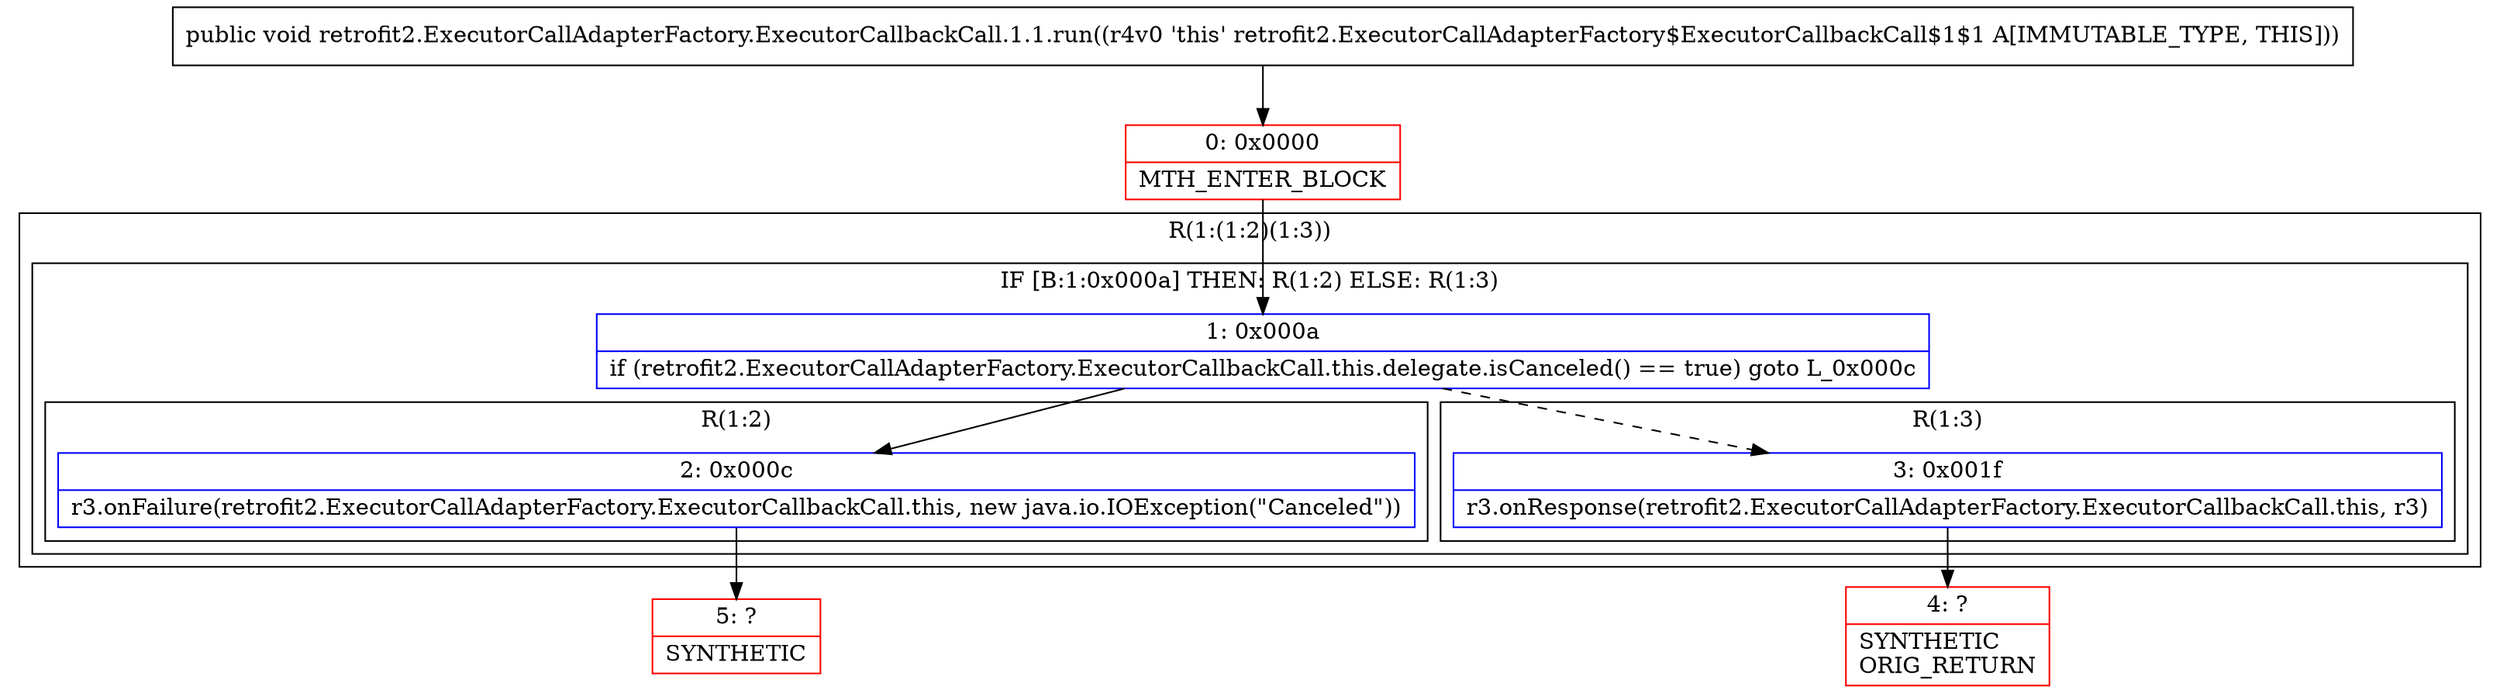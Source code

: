 digraph "CFG forretrofit2.ExecutorCallAdapterFactory.ExecutorCallbackCall.1.1.run()V" {
subgraph cluster_Region_157947046 {
label = "R(1:(1:2)(1:3))";
node [shape=record,color=blue];
subgraph cluster_IfRegion_1905691180 {
label = "IF [B:1:0x000a] THEN: R(1:2) ELSE: R(1:3)";
node [shape=record,color=blue];
Node_1 [shape=record,label="{1\:\ 0x000a|if (retrofit2.ExecutorCallAdapterFactory.ExecutorCallbackCall.this.delegate.isCanceled() == true) goto L_0x000c\l}"];
subgraph cluster_Region_605680053 {
label = "R(1:2)";
node [shape=record,color=blue];
Node_2 [shape=record,label="{2\:\ 0x000c|r3.onFailure(retrofit2.ExecutorCallAdapterFactory.ExecutorCallbackCall.this, new java.io.IOException(\"Canceled\"))\l}"];
}
subgraph cluster_Region_710497205 {
label = "R(1:3)";
node [shape=record,color=blue];
Node_3 [shape=record,label="{3\:\ 0x001f|r3.onResponse(retrofit2.ExecutorCallAdapterFactory.ExecutorCallbackCall.this, r3)\l}"];
}
}
}
Node_0 [shape=record,color=red,label="{0\:\ 0x0000|MTH_ENTER_BLOCK\l}"];
Node_4 [shape=record,color=red,label="{4\:\ ?|SYNTHETIC\lORIG_RETURN\l}"];
Node_5 [shape=record,color=red,label="{5\:\ ?|SYNTHETIC\l}"];
MethodNode[shape=record,label="{public void retrofit2.ExecutorCallAdapterFactory.ExecutorCallbackCall.1.1.run((r4v0 'this' retrofit2.ExecutorCallAdapterFactory$ExecutorCallbackCall$1$1 A[IMMUTABLE_TYPE, THIS])) }"];
MethodNode -> Node_0;
Node_1 -> Node_2;
Node_1 -> Node_3[style=dashed];
Node_2 -> Node_5;
Node_3 -> Node_4;
Node_0 -> Node_1;
}

